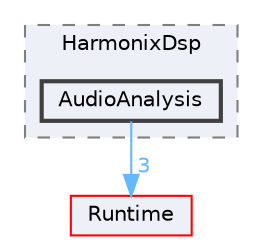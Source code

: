 digraph "AudioAnalysis"
{
 // INTERACTIVE_SVG=YES
 // LATEX_PDF_SIZE
  bgcolor="transparent";
  edge [fontname=Helvetica,fontsize=10,labelfontname=Helvetica,labelfontsize=10];
  node [fontname=Helvetica,fontsize=10,shape=box,height=0.2,width=0.4];
  compound=true
  subgraph clusterdir_8ebd40ac4f0a02c7b54cb13fd3192893 {
    graph [ bgcolor="#edf0f7", pencolor="grey50", label="HarmonixDsp", fontname=Helvetica,fontsize=10 style="filled,dashed", URL="dir_8ebd40ac4f0a02c7b54cb13fd3192893.html",tooltip=""]
  dir_e14e93ddef6bb919159b8cf8f1539094 [label="AudioAnalysis", fillcolor="#edf0f7", color="grey25", style="filled,bold", URL="dir_e14e93ddef6bb919159b8cf8f1539094.html",tooltip=""];
  }
  dir_7536b172fbd480bfd146a1b1acd6856b [label="Runtime", fillcolor="#edf0f7", color="red", style="filled", URL="dir_7536b172fbd480bfd146a1b1acd6856b.html",tooltip=""];
  dir_e14e93ddef6bb919159b8cf8f1539094->dir_7536b172fbd480bfd146a1b1acd6856b [headlabel="3", labeldistance=1.5 headhref="dir_000073_000984.html" href="dir_000073_000984.html" color="steelblue1" fontcolor="steelblue1"];
}
